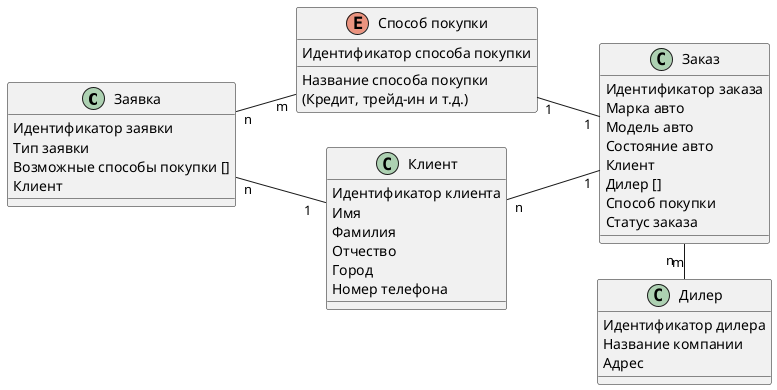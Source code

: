 @startuml Автоспот: логическая модель данных заказа

left to right direction

class "Заявка" as Application {
    Идентификатор заявки
    Тип заявки
    Возможные способы покупки []
    Клиент
}

enum "Способ покупки" as PaymentType {
    Идентификатор способа покупки
    Название способа покупки\n(Кредит, трейд-ин и т.д.)
}

class "Клиент" as Customer {
    Идентификатор клиента
    Имя
    Фамилия
    Отчество
    Город
    Номер телефона
}

class "Заказ" as Order {
    Идентификатор заказа
    Марка авто
    Модель авто
    Состояние авто
    Клиент
    Дилер []
    Способ покупки
    Статус заказа
}

class "Дилер" as Dealer {
    Идентификатор дилера
    Название компании
    Адрес
}

Application "n" -- "1  " Customer
Application "n" -- "m" PaymentType
PaymentType  "1" -- "1" Order
Customer "n" -- "1" Order 
Order "n   " -right- "m" Dealer


@enduml
